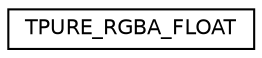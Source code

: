 digraph "Graphical Class Hierarchy"
{
 // LATEX_PDF_SIZE
  edge [fontname="Helvetica",fontsize="10",labelfontname="Helvetica",labelfontsize="10"];
  node [fontname="Helvetica",fontsize="10",shape=record];
  rankdir="LR";
  Node0 [label="TPURE_RGBA_FLOAT",height=0.2,width=0.4,color="black", fillcolor="white", style="filled",URL="$struct_t_p_u_r_e___r_g_b_a___f_l_o_a_t.html",tooltip="Simple RGBA color [0.0-1.0]."];
}
